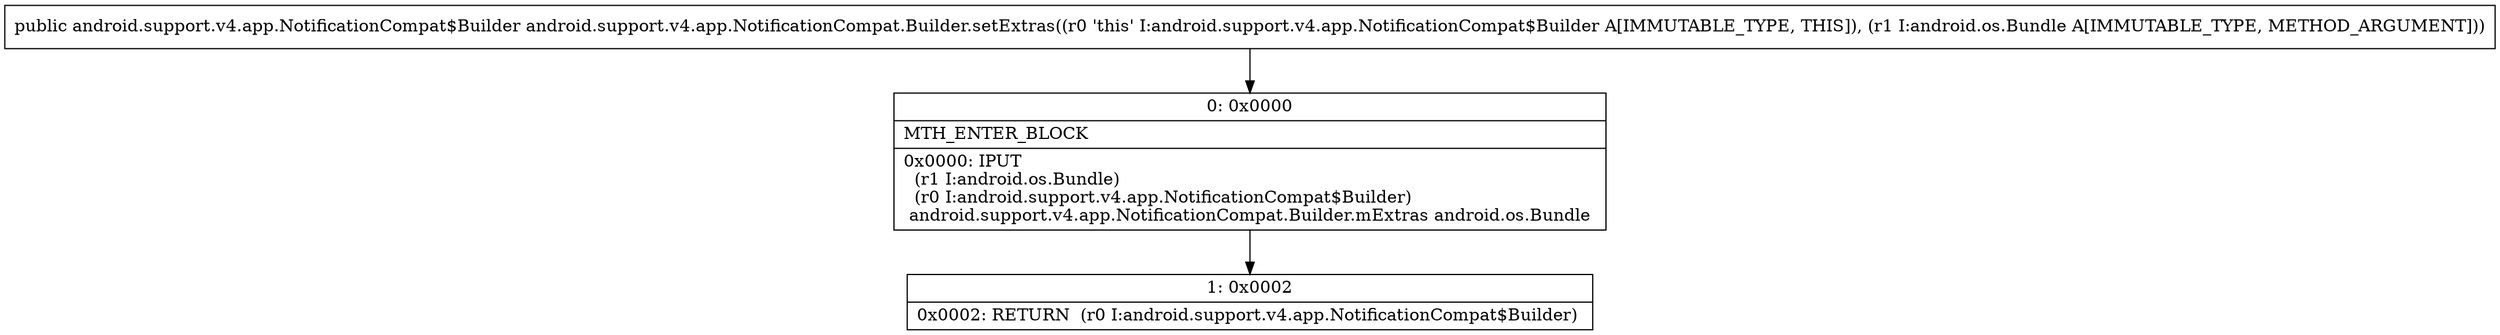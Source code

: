 digraph "CFG forandroid.support.v4.app.NotificationCompat.Builder.setExtras(Landroid\/os\/Bundle;)Landroid\/support\/v4\/app\/NotificationCompat$Builder;" {
Node_0 [shape=record,label="{0\:\ 0x0000|MTH_ENTER_BLOCK\l|0x0000: IPUT  \l  (r1 I:android.os.Bundle)\l  (r0 I:android.support.v4.app.NotificationCompat$Builder)\l android.support.v4.app.NotificationCompat.Builder.mExtras android.os.Bundle \l}"];
Node_1 [shape=record,label="{1\:\ 0x0002|0x0002: RETURN  (r0 I:android.support.v4.app.NotificationCompat$Builder) \l}"];
MethodNode[shape=record,label="{public android.support.v4.app.NotificationCompat$Builder android.support.v4.app.NotificationCompat.Builder.setExtras((r0 'this' I:android.support.v4.app.NotificationCompat$Builder A[IMMUTABLE_TYPE, THIS]), (r1 I:android.os.Bundle A[IMMUTABLE_TYPE, METHOD_ARGUMENT])) }"];
MethodNode -> Node_0;
Node_0 -> Node_1;
}

